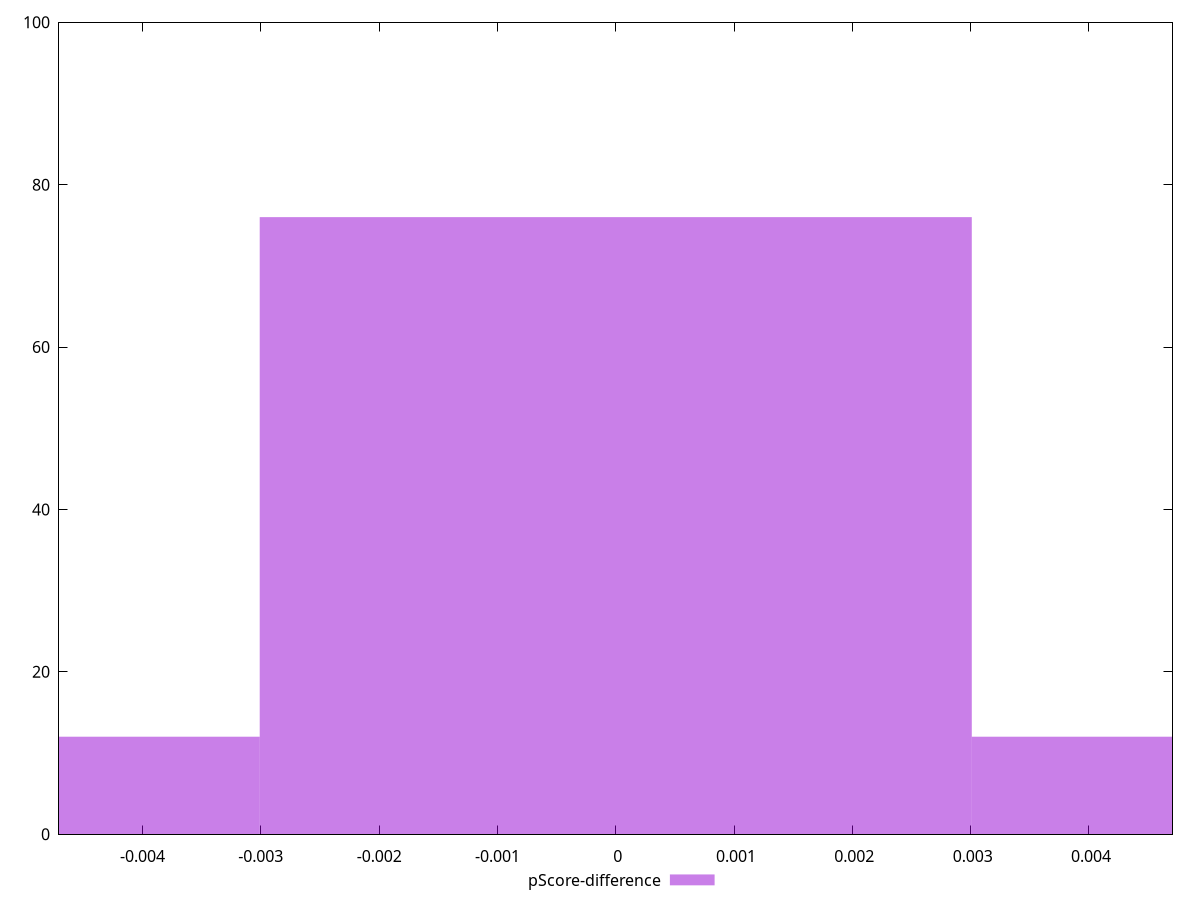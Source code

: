 reset

$pScoreDifference <<EOF
0 76
-0.006018800461263243 12
0.006018800461263243 12
EOF

set key outside below
set boxwidth 0.006018800461263243
set xrange [-0.004705882352941171:0.004705882352941171]
set yrange [0:100]
set trange [0:100]
set style fill transparent solid 0.5 noborder
set terminal svg size 640, 490 enhanced background rgb 'white'
set output "report_00013_2021-02-09T12-04-24.940Z/unused-javascript/samples/pages+cached+noadtech+nomedia/pScore-difference/histogram.svg"

plot $pScoreDifference title "pScore-difference" with boxes

reset
